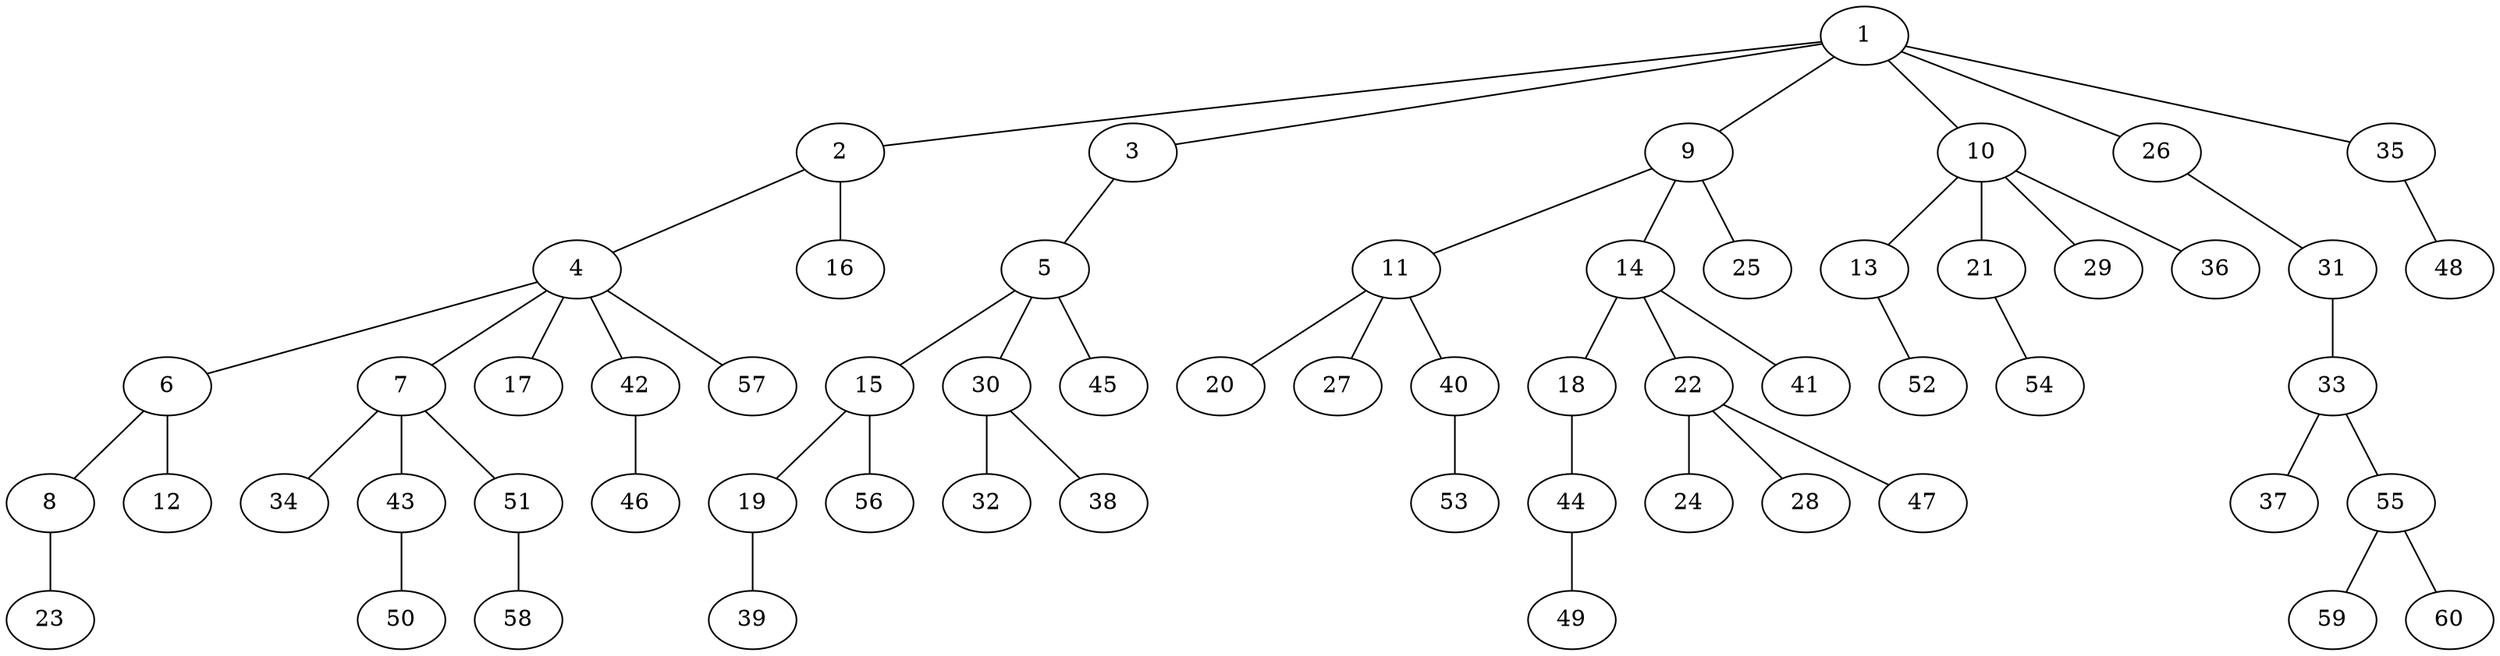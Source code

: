 graph graphname {1--2
1--3
1--9
1--10
1--26
1--35
2--4
2--16
3--5
4--6
4--7
4--17
4--42
4--57
5--15
5--30
5--45
6--8
6--12
7--34
7--43
7--51
8--23
9--11
9--14
9--25
10--13
10--21
10--29
10--36
11--20
11--27
11--40
13--52
14--18
14--22
14--41
15--19
15--56
18--44
19--39
21--54
22--24
22--28
22--47
26--31
30--32
30--38
31--33
33--37
33--55
35--48
40--53
42--46
43--50
44--49
51--58
55--59
55--60
}